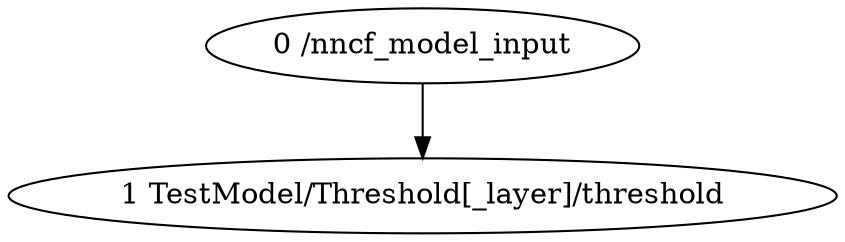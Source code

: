 strict digraph  {
"0 /nncf_model_input" [id=0, scope="", type=nncf_model_input];
"1 TestModel/Threshold[_layer]/threshold" [id=1, scope="TestModel/Threshold[_layer]", type=threshold];
"0 /nncf_model_input" -> "1 TestModel/Threshold[_layer]/threshold";
}
